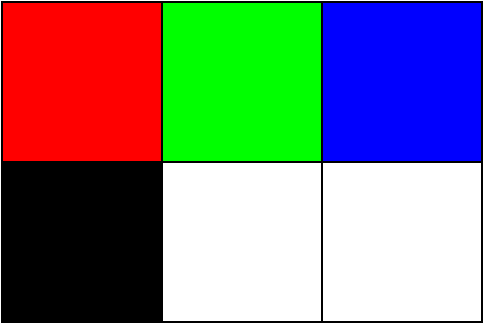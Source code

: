 <mxfile version="18.0.8" type="device"><diagram id="76iRSmQ6RFleswOEieEd" name="Page-1"><mxGraphModel dx="957" dy="542" grid="1" gridSize="10" guides="1" tooltips="1" connect="1" arrows="1" fold="1" page="1" pageScale="1" pageWidth="827" pageHeight="1169" math="0" shadow="0"><root><mxCell id="0"/><mxCell id="1" parent="0"/><mxCell id="dn-tHJiod6vA5PLGkrDk-1" value="" style="whiteSpace=wrap;html=1;aspect=fixed;fillColor=#FF0000;" vertex="1" parent="1"><mxGeometry x="60" y="120" width="80" height="80" as="geometry"/></mxCell><mxCell id="dn-tHJiod6vA5PLGkrDk-2" value="" style="whiteSpace=wrap;html=1;aspect=fixed;fillColor=#00FF00;" vertex="1" parent="1"><mxGeometry x="140" y="120" width="80" height="80" as="geometry"/></mxCell><mxCell id="dn-tHJiod6vA5PLGkrDk-3" value="" style="whiteSpace=wrap;html=1;aspect=fixed;fillColor=#0000FF;" vertex="1" parent="1"><mxGeometry x="220" y="120" width="80" height="80" as="geometry"/></mxCell><mxCell id="dn-tHJiod6vA5PLGkrDk-4" value="" style="whiteSpace=wrap;html=1;aspect=fixed;" vertex="1" parent="1"><mxGeometry x="220" y="200" width="80" height="80" as="geometry"/></mxCell><mxCell id="dn-tHJiod6vA5PLGkrDk-5" value="" style="whiteSpace=wrap;html=1;aspect=fixed;" vertex="1" parent="1"><mxGeometry x="140" y="200" width="80" height="80" as="geometry"/></mxCell><mxCell id="dn-tHJiod6vA5PLGkrDk-6" value="" style="whiteSpace=wrap;html=1;aspect=fixed;fillColor=#000000;" vertex="1" parent="1"><mxGeometry x="60" y="200" width="80" height="80" as="geometry"/></mxCell></root></mxGraphModel></diagram></mxfile>